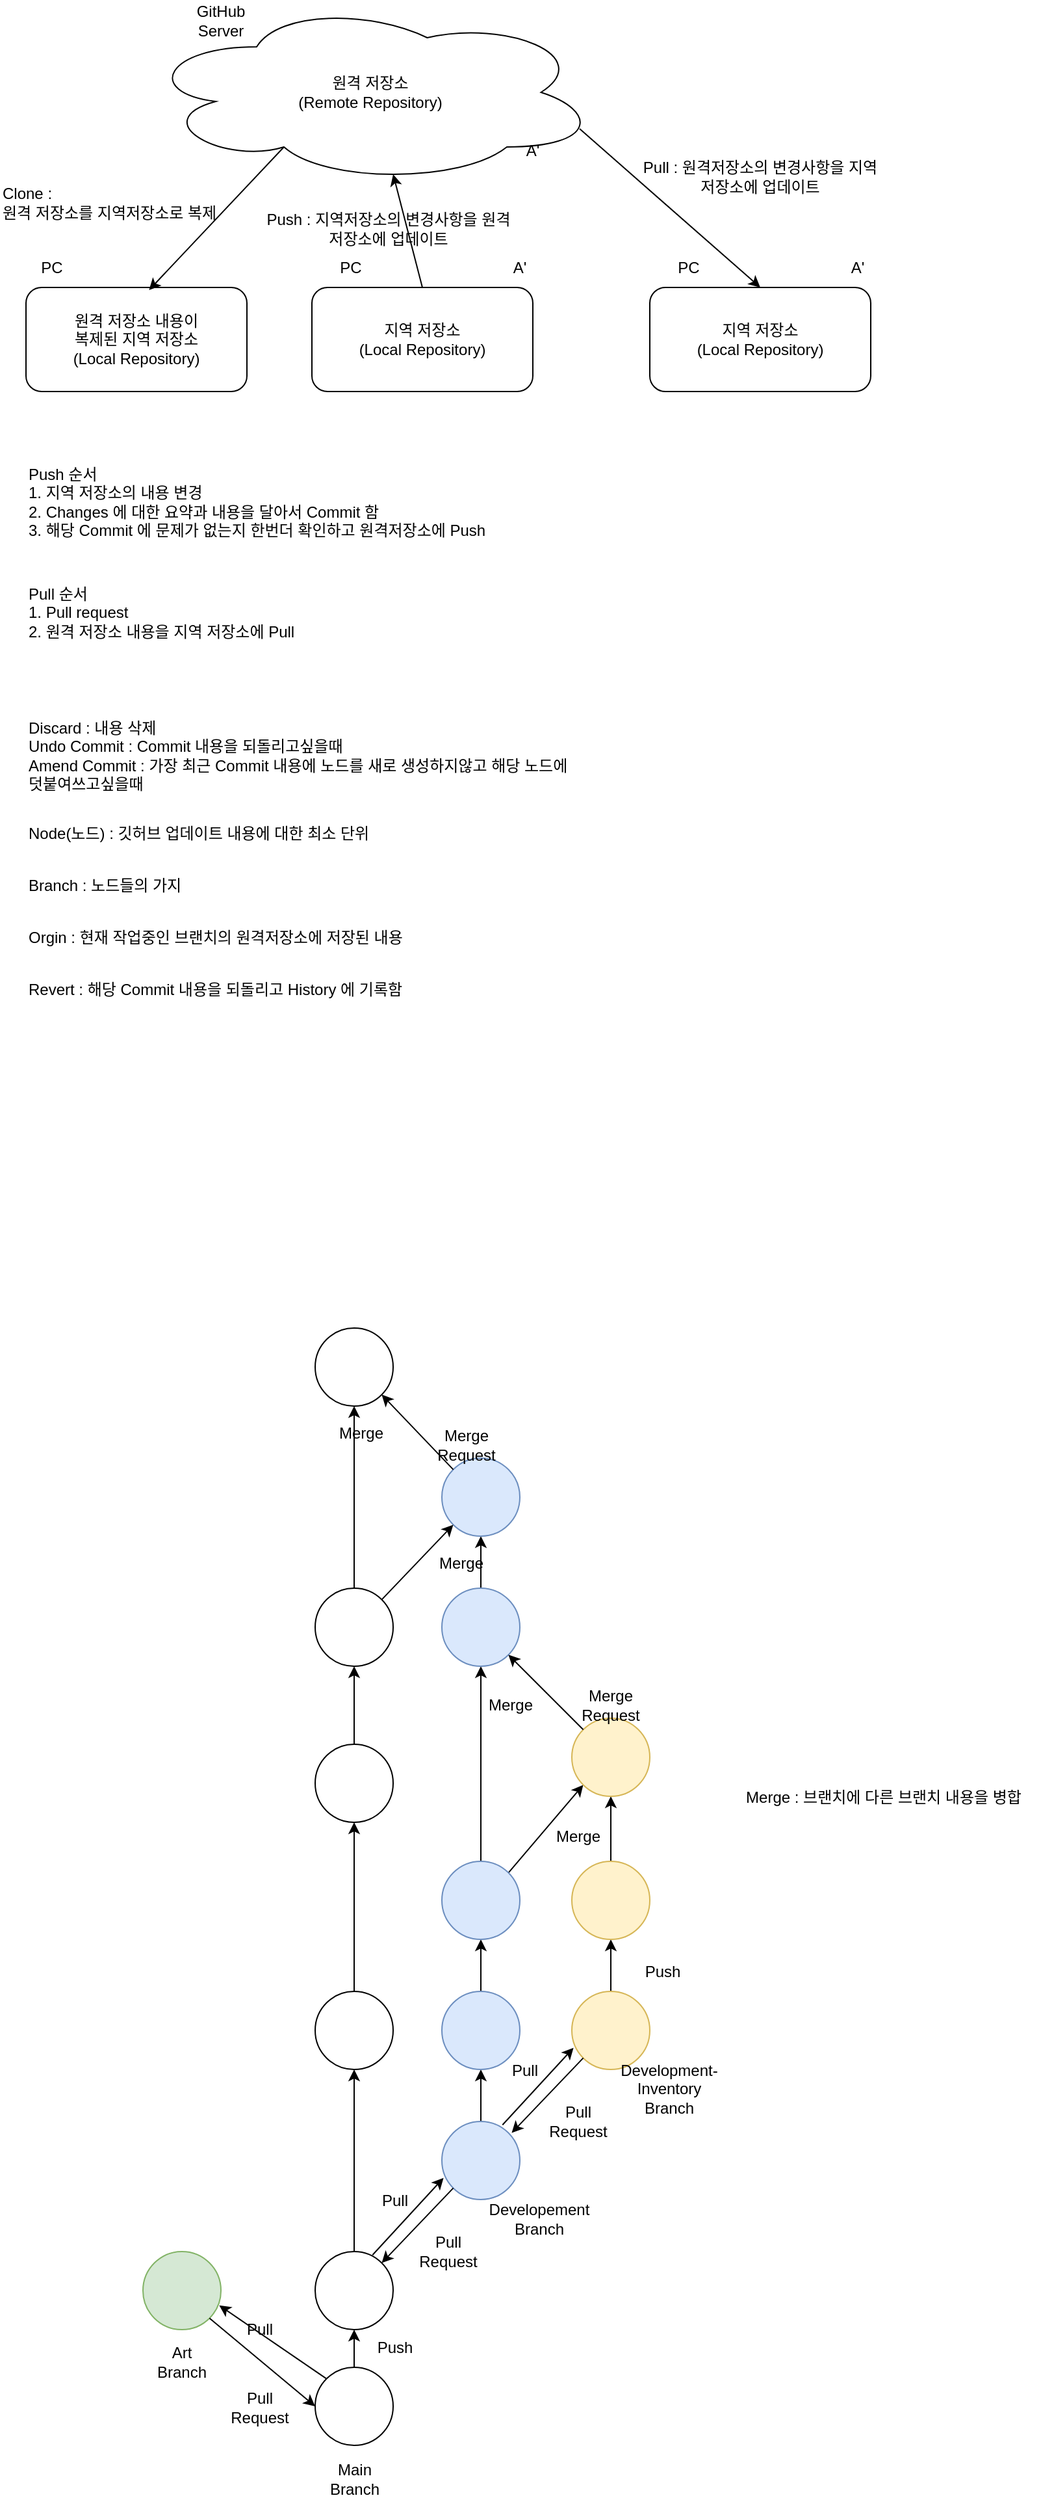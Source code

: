 <mxfile version="19.0.3" type="device"><diagram id="gCovcf43kyzag9-CmPmj" name="Page-1"><mxGraphModel dx="978" dy="585" grid="1" gridSize="10" guides="1" tooltips="1" connect="1" arrows="1" fold="1" page="1" pageScale="1" pageWidth="827" pageHeight="1169" math="0" shadow="0"><root><mxCell id="0"/><mxCell id="1" parent="0"/><mxCell id="LAVvBH5nQUAc0d9_S4pp-1" value="원격 저장소&lt;br&gt;(Remote Repository)" style="ellipse;shape=cloud;whiteSpace=wrap;html=1;" vertex="1" parent="1"><mxGeometry x="130" y="20" width="350" height="140" as="geometry"/></mxCell><mxCell id="LAVvBH5nQUAc0d9_S4pp-3" value="GitHub Server" style="text;html=1;strokeColor=none;fillColor=none;align=center;verticalAlign=middle;whiteSpace=wrap;rounded=0;" vertex="1" parent="1"><mxGeometry x="160" y="20" width="60" height="30" as="geometry"/></mxCell><mxCell id="LAVvBH5nQUAc0d9_S4pp-4" value="지역 저장소&lt;br&gt;(Local Repository)" style="rounded=1;whiteSpace=wrap;html=1;" vertex="1" parent="1"><mxGeometry x="260" y="240" width="170" height="80" as="geometry"/></mxCell><mxCell id="LAVvBH5nQUAc0d9_S4pp-5" value="PC" style="text;html=1;strokeColor=none;fillColor=none;align=center;verticalAlign=middle;whiteSpace=wrap;rounded=0;" vertex="1" parent="1"><mxGeometry x="30" y="210" width="60" height="30" as="geometry"/></mxCell><mxCell id="LAVvBH5nQUAc0d9_S4pp-6" value="Clone :&lt;br&gt;원격 저장소를 지역저장소로 복제" style="text;html=1;strokeColor=none;fillColor=none;align=left;verticalAlign=middle;whiteSpace=wrap;rounded=0;" vertex="1" parent="1"><mxGeometry x="20" y="160" width="190" height="30" as="geometry"/></mxCell><mxCell id="LAVvBH5nQUAc0d9_S4pp-7" value="원격 저장소 내용이 &lt;br&gt;복제된 지역 저장소&lt;br&gt;(Local Repository)" style="rounded=1;whiteSpace=wrap;html=1;" vertex="1" parent="1"><mxGeometry x="40" y="240" width="170" height="80" as="geometry"/></mxCell><mxCell id="LAVvBH5nQUAc0d9_S4pp-8" value="" style="endArrow=classic;html=1;rounded=0;entryX=0.557;entryY=0.025;entryDx=0;entryDy=0;entryPerimeter=0;exitX=0.31;exitY=0.8;exitDx=0;exitDy=0;exitPerimeter=0;" edge="1" parent="1" source="LAVvBH5nQUAc0d9_S4pp-1" target="LAVvBH5nQUAc0d9_S4pp-7"><mxGeometry width="50" height="50" relative="1" as="geometry"><mxPoint x="360" y="220" as="sourcePoint"/><mxPoint x="410" y="170" as="targetPoint"/></mxGeometry></mxCell><mxCell id="LAVvBH5nQUAc0d9_S4pp-9" value="PC" style="text;html=1;strokeColor=none;fillColor=none;align=center;verticalAlign=middle;whiteSpace=wrap;rounded=0;" vertex="1" parent="1"><mxGeometry x="260" y="210" width="60" height="30" as="geometry"/></mxCell><mxCell id="LAVvBH5nQUAc0d9_S4pp-12" value="" style="endArrow=classic;html=1;rounded=0;exitX=0.5;exitY=0;exitDx=0;exitDy=0;entryX=0.55;entryY=0.95;entryDx=0;entryDy=0;entryPerimeter=0;" edge="1" parent="1" source="LAVvBH5nQUAc0d9_S4pp-4" target="LAVvBH5nQUAc0d9_S4pp-1"><mxGeometry width="50" height="50" relative="1" as="geometry"><mxPoint x="360" y="210" as="sourcePoint"/><mxPoint x="410" y="160" as="targetPoint"/></mxGeometry></mxCell><mxCell id="LAVvBH5nQUAc0d9_S4pp-13" value="Push : 지역저장소의 변경사항을 원격저장소에 업데이트" style="text;html=1;strokeColor=none;fillColor=none;align=center;verticalAlign=middle;whiteSpace=wrap;rounded=0;" vertex="1" parent="1"><mxGeometry x="224" y="180" width="190" height="30" as="geometry"/></mxCell><mxCell id="LAVvBH5nQUAc0d9_S4pp-14" value="지역 저장소&lt;br&gt;(Local Repository)" style="rounded=1;whiteSpace=wrap;html=1;" vertex="1" parent="1"><mxGeometry x="520" y="240" width="170" height="80" as="geometry"/></mxCell><mxCell id="LAVvBH5nQUAc0d9_S4pp-15" value="PC" style="text;html=1;strokeColor=none;fillColor=none;align=center;verticalAlign=middle;whiteSpace=wrap;rounded=0;" vertex="1" parent="1"><mxGeometry x="520" y="210" width="60" height="30" as="geometry"/></mxCell><mxCell id="LAVvBH5nQUAc0d9_S4pp-16" value="A'" style="text;html=1;strokeColor=none;fillColor=none;align=center;verticalAlign=middle;whiteSpace=wrap;rounded=0;" vertex="1" parent="1"><mxGeometry x="390" y="210" width="60" height="30" as="geometry"/></mxCell><mxCell id="LAVvBH5nQUAc0d9_S4pp-17" value="A'" style="text;html=1;strokeColor=none;fillColor=none;align=center;verticalAlign=middle;whiteSpace=wrap;rounded=0;" vertex="1" parent="1"><mxGeometry x="400" y="120" width="60" height="30" as="geometry"/></mxCell><mxCell id="LAVvBH5nQUAc0d9_S4pp-18" value="A'" style="text;html=1;strokeColor=none;fillColor=none;align=center;verticalAlign=middle;whiteSpace=wrap;rounded=0;" vertex="1" parent="1"><mxGeometry x="650" y="210" width="60" height="30" as="geometry"/></mxCell><mxCell id="LAVvBH5nQUAc0d9_S4pp-19" value="" style="endArrow=classic;html=1;rounded=0;entryX=0.5;entryY=0;entryDx=0;entryDy=0;exitX=0.96;exitY=0.7;exitDx=0;exitDy=0;exitPerimeter=0;" edge="1" parent="1" source="LAVvBH5nQUAc0d9_S4pp-1" target="LAVvBH5nQUAc0d9_S4pp-14"><mxGeometry width="50" height="50" relative="1" as="geometry"><mxPoint x="360" y="200" as="sourcePoint"/><mxPoint x="410" y="150" as="targetPoint"/></mxGeometry></mxCell><mxCell id="LAVvBH5nQUAc0d9_S4pp-20" value="Pull : 원격저장소의 변경사항을 지역저장소에 업데이트" style="text;html=1;strokeColor=none;fillColor=none;align=center;verticalAlign=middle;whiteSpace=wrap;rounded=0;" vertex="1" parent="1"><mxGeometry x="510" y="140" width="190" height="30" as="geometry"/></mxCell><mxCell id="LAVvBH5nQUAc0d9_S4pp-21" value="&lt;div style=&quot;&quot;&gt;&lt;span style=&quot;background-color: initial;&quot;&gt;Push 순서&lt;/span&gt;&lt;/div&gt;&lt;div style=&quot;&quot;&gt;1. 지역 저장소의 내용 변경&lt;/div&gt;&lt;div style=&quot;&quot;&gt;2. Changes 에 대한 요약과 내용을 달아서 Commit 함&lt;/div&gt;&lt;div style=&quot;&quot;&gt;3. 해당 Commit 에 문제가 없는지 한번더 확인하고 원격저장소에 Push&lt;/div&gt;" style="text;html=1;strokeColor=none;fillColor=none;align=left;verticalAlign=middle;whiteSpace=wrap;rounded=0;" vertex="1" parent="1"><mxGeometry x="40" y="360" width="420" height="90" as="geometry"/></mxCell><mxCell id="LAVvBH5nQUAc0d9_S4pp-22" value="&lt;div style=&quot;&quot;&gt;Pull 순서&lt;/div&gt;&lt;div style=&quot;&quot;&gt;1. Pull request&amp;nbsp;&lt;/div&gt;&lt;div style=&quot;&quot;&gt;2. 원격 저장소 내용을 지역 저장소에 Pull&lt;/div&gt;" style="text;html=1;strokeColor=none;fillColor=none;align=left;verticalAlign=middle;whiteSpace=wrap;rounded=0;" vertex="1" parent="1"><mxGeometry x="40" y="460" width="420" height="60" as="geometry"/></mxCell><mxCell id="LAVvBH5nQUAc0d9_S4pp-23" value="Discard : 내용 삭제&lt;br&gt;Undo Commit : Commit 내용을 되돌리고싶을때&amp;nbsp;&lt;br&gt;Amend Commit : 가장 최근 Commit 내용에 노드를 새로 생성하지않고 해당 노드에 덧붙여쓰고싶을때" style="text;html=1;strokeColor=none;fillColor=none;align=left;verticalAlign=middle;whiteSpace=wrap;rounded=0;" vertex="1" parent="1"><mxGeometry x="40" y="560" width="420" height="80" as="geometry"/></mxCell><mxCell id="LAVvBH5nQUAc0d9_S4pp-25" value="Branch : 노드들의 가지" style="text;html=1;strokeColor=none;fillColor=none;align=left;verticalAlign=middle;whiteSpace=wrap;rounded=0;" vertex="1" parent="1"><mxGeometry x="40" y="680" width="400" height="40" as="geometry"/></mxCell><mxCell id="LAVvBH5nQUAc0d9_S4pp-27" value="Node(노드) : 깃허브 업데이트 내용에 대한 최소 단위" style="text;html=1;strokeColor=none;fillColor=none;align=left;verticalAlign=middle;whiteSpace=wrap;rounded=0;" vertex="1" parent="1"><mxGeometry x="40" y="640" width="400" height="40" as="geometry"/></mxCell><mxCell id="LAVvBH5nQUAc0d9_S4pp-28" value="Orgin : 현재 작업중인 브랜치의 원격저장소에 저장된 내용" style="text;html=1;strokeColor=none;fillColor=none;align=left;verticalAlign=middle;whiteSpace=wrap;rounded=0;" vertex="1" parent="1"><mxGeometry x="40" y="720" width="400" height="40" as="geometry"/></mxCell><mxCell id="LAVvBH5nQUAc0d9_S4pp-29" value="Revert : 해당 Commit 내용을 되돌리고 History 에 기록함" style="text;html=1;strokeColor=none;fillColor=none;align=left;verticalAlign=middle;whiteSpace=wrap;rounded=0;" vertex="1" parent="1"><mxGeometry x="40" y="760" width="400" height="40" as="geometry"/></mxCell><mxCell id="LAVvBH5nQUAc0d9_S4pp-35" style="edgeStyle=orthogonalEdgeStyle;rounded=0;orthogonalLoop=1;jettySize=auto;html=1;entryX=0.5;entryY=1;entryDx=0;entryDy=0;" edge="1" parent="1" source="LAVvBH5nQUAc0d9_S4pp-32" target="LAVvBH5nQUAc0d9_S4pp-34"><mxGeometry relative="1" as="geometry"/></mxCell><mxCell id="LAVvBH5nQUAc0d9_S4pp-32" value="" style="ellipse;whiteSpace=wrap;html=1;aspect=fixed;" vertex="1" parent="1"><mxGeometry x="262.5" y="1839" width="60" height="60" as="geometry"/></mxCell><mxCell id="LAVvBH5nQUAc0d9_S4pp-33" value="Main&lt;br&gt;Branch" style="text;html=1;strokeColor=none;fillColor=none;align=center;verticalAlign=middle;whiteSpace=wrap;rounded=0;" vertex="1" parent="1"><mxGeometry x="262.5" y="1910" width="60" height="30" as="geometry"/></mxCell><mxCell id="LAVvBH5nQUAc0d9_S4pp-92" style="edgeStyle=orthogonalEdgeStyle;rounded=0;orthogonalLoop=1;jettySize=auto;html=1;entryX=0.5;entryY=1;entryDx=0;entryDy=0;" edge="1" parent="1" source="LAVvBH5nQUAc0d9_S4pp-34" target="LAVvBH5nQUAc0d9_S4pp-90"><mxGeometry relative="1" as="geometry"/></mxCell><mxCell id="LAVvBH5nQUAc0d9_S4pp-34" value="" style="ellipse;whiteSpace=wrap;html=1;aspect=fixed;" vertex="1" parent="1"><mxGeometry x="262.5" y="1750" width="60" height="60" as="geometry"/></mxCell><mxCell id="LAVvBH5nQUAc0d9_S4pp-36" value="Push" style="text;html=1;strokeColor=none;fillColor=none;align=center;verticalAlign=middle;whiteSpace=wrap;rounded=0;" vertex="1" parent="1"><mxGeometry x="293.75" y="1809" width="60" height="30" as="geometry"/></mxCell><mxCell id="LAVvBH5nQUAc0d9_S4pp-77" style="edgeStyle=orthogonalEdgeStyle;rounded=0;orthogonalLoop=1;jettySize=auto;html=1;entryX=0.5;entryY=1;entryDx=0;entryDy=0;" edge="1" parent="1" source="LAVvBH5nQUAc0d9_S4pp-38" target="LAVvBH5nQUAc0d9_S4pp-73"><mxGeometry relative="1" as="geometry"/></mxCell><mxCell id="LAVvBH5nQUAc0d9_S4pp-38" value="" style="ellipse;whiteSpace=wrap;html=1;aspect=fixed;fillColor=#dae8fc;strokeColor=#6c8ebf;" vertex="1" parent="1"><mxGeometry x="360" y="1650" width="60" height="60" as="geometry"/></mxCell><mxCell id="LAVvBH5nQUAc0d9_S4pp-39" value="Developement&lt;br&gt;Branch" style="text;html=1;strokeColor=none;fillColor=none;align=center;verticalAlign=middle;whiteSpace=wrap;rounded=0;" vertex="1" parent="1"><mxGeometry x="390" y="1710" width="90" height="30" as="geometry"/></mxCell><mxCell id="LAVvBH5nQUAc0d9_S4pp-40" value="" style="ellipse;whiteSpace=wrap;html=1;aspect=fixed;fillColor=#d5e8d4;strokeColor=#82b366;" vertex="1" parent="1"><mxGeometry x="130" y="1750" width="60" height="60" as="geometry"/></mxCell><mxCell id="LAVvBH5nQUAc0d9_S4pp-41" value="Art&lt;br&gt;Branch" style="text;html=1;strokeColor=none;fillColor=none;align=center;verticalAlign=middle;whiteSpace=wrap;rounded=0;" vertex="1" parent="1"><mxGeometry x="100" y="1820" width="120" height="30" as="geometry"/></mxCell><mxCell id="LAVvBH5nQUAc0d9_S4pp-44" value="" style="endArrow=classic;html=1;rounded=0;entryX=1;entryY=0;entryDx=0;entryDy=0;exitX=0;exitY=1;exitDx=0;exitDy=0;" edge="1" parent="1" source="LAVvBH5nQUAc0d9_S4pp-38" target="LAVvBH5nQUAc0d9_S4pp-34"><mxGeometry width="50" height="50" relative="1" as="geometry"><mxPoint x="390" y="1750" as="sourcePoint"/><mxPoint x="440" y="1700" as="targetPoint"/></mxGeometry></mxCell><mxCell id="LAVvBH5nQUAc0d9_S4pp-46" value="Pull&lt;br&gt;Request" style="text;html=1;strokeColor=none;fillColor=none;align=center;verticalAlign=middle;whiteSpace=wrap;rounded=0;" vertex="1" parent="1"><mxGeometry x="330" y="1739" width="70" height="21" as="geometry"/></mxCell><mxCell id="LAVvBH5nQUAc0d9_S4pp-47" value="" style="endArrow=classic;html=1;rounded=0;exitX=0.736;exitY=0.044;exitDx=0;exitDy=0;exitPerimeter=0;entryX=0.022;entryY=0.722;entryDx=0;entryDy=0;entryPerimeter=0;" edge="1" parent="1" source="LAVvBH5nQUAc0d9_S4pp-34" target="LAVvBH5nQUAc0d9_S4pp-38"><mxGeometry width="50" height="50" relative="1" as="geometry"><mxPoint x="390" y="1750" as="sourcePoint"/><mxPoint x="440" y="1700" as="targetPoint"/></mxGeometry></mxCell><mxCell id="LAVvBH5nQUAc0d9_S4pp-48" value="Pull" style="text;html=1;strokeColor=none;fillColor=none;align=center;verticalAlign=middle;whiteSpace=wrap;rounded=0;" vertex="1" parent="1"><mxGeometry x="300" y="1700" width="47.5" height="21" as="geometry"/></mxCell><mxCell id="LAVvBH5nQUAc0d9_S4pp-49" value="" style="endArrow=classic;html=1;rounded=0;entryX=0;entryY=0.5;entryDx=0;entryDy=0;exitX=1;exitY=1;exitDx=0;exitDy=0;" edge="1" parent="1" source="LAVvBH5nQUAc0d9_S4pp-40" target="LAVvBH5nQUAc0d9_S4pp-32"><mxGeometry width="50" height="50" relative="1" as="geometry"><mxPoint x="188.787" y="1881.213" as="sourcePoint"/><mxPoint x="133.713" y="1938.787" as="targetPoint"/></mxGeometry></mxCell><mxCell id="LAVvBH5nQUAc0d9_S4pp-50" value="Pull&lt;br&gt;Request" style="text;html=1;strokeColor=none;fillColor=none;align=center;verticalAlign=middle;whiteSpace=wrap;rounded=0;" vertex="1" parent="1"><mxGeometry x="185" y="1859" width="70" height="21" as="geometry"/></mxCell><mxCell id="LAVvBH5nQUAc0d9_S4pp-51" value="" style="endArrow=classic;html=1;rounded=0;exitX=0;exitY=0;exitDx=0;exitDy=0;entryX=0.978;entryY=0.689;entryDx=0;entryDy=0;entryPerimeter=0;" edge="1" parent="1" source="LAVvBH5nQUAc0d9_S4pp-32" target="LAVvBH5nQUAc0d9_S4pp-40"><mxGeometry width="50" height="50" relative="1" as="geometry"><mxPoint x="126.66" y="1932.64" as="sourcePoint"/><mxPoint x="181.32" y="1873.32" as="targetPoint"/></mxGeometry></mxCell><mxCell id="LAVvBH5nQUAc0d9_S4pp-52" value="Pull" style="text;html=1;strokeColor=none;fillColor=none;align=center;verticalAlign=middle;whiteSpace=wrap;rounded=0;" vertex="1" parent="1"><mxGeometry x="196.25" y="1799" width="47.5" height="21" as="geometry"/></mxCell><mxCell id="LAVvBH5nQUAc0d9_S4pp-62" value="" style="edgeStyle=orthogonalEdgeStyle;rounded=0;orthogonalLoop=1;jettySize=auto;html=1;" edge="1" parent="1" source="LAVvBH5nQUAc0d9_S4pp-54" target="LAVvBH5nQUAc0d9_S4pp-61"><mxGeometry relative="1" as="geometry"/></mxCell><mxCell id="LAVvBH5nQUAc0d9_S4pp-54" value="" style="ellipse;whiteSpace=wrap;html=1;aspect=fixed;fillColor=#fff2cc;strokeColor=#d6b656;" vertex="1" parent="1"><mxGeometry x="460" y="1550" width="60" height="60" as="geometry"/></mxCell><mxCell id="LAVvBH5nQUAc0d9_S4pp-55" value="Development-&lt;br&gt;Inventory&lt;br&gt;Branch" style="text;html=1;strokeColor=none;fillColor=none;align=center;verticalAlign=middle;whiteSpace=wrap;rounded=0;" vertex="1" parent="1"><mxGeometry x="490" y="1610" width="90" height="30" as="geometry"/></mxCell><mxCell id="LAVvBH5nQUAc0d9_S4pp-56" value="" style="endArrow=classic;html=1;rounded=0;entryX=1;entryY=0;entryDx=0;entryDy=0;exitX=0;exitY=1;exitDx=0;exitDy=0;" edge="1" source="LAVvBH5nQUAc0d9_S4pp-54" parent="1"><mxGeometry width="50" height="50" relative="1" as="geometry"><mxPoint x="490" y="1650" as="sourcePoint"/><mxPoint x="413.713" y="1658.787" as="targetPoint"/></mxGeometry></mxCell><mxCell id="LAVvBH5nQUAc0d9_S4pp-57" value="Pull&lt;br&gt;Request" style="text;html=1;strokeColor=none;fillColor=none;align=center;verticalAlign=middle;whiteSpace=wrap;rounded=0;" vertex="1" parent="1"><mxGeometry x="430" y="1639" width="70" height="21" as="geometry"/></mxCell><mxCell id="LAVvBH5nQUAc0d9_S4pp-58" value="" style="endArrow=classic;html=1;rounded=0;exitX=0.736;exitY=0.044;exitDx=0;exitDy=0;exitPerimeter=0;entryX=0.022;entryY=0.722;entryDx=0;entryDy=0;entryPerimeter=0;" edge="1" target="LAVvBH5nQUAc0d9_S4pp-54" parent="1"><mxGeometry width="50" height="50" relative="1" as="geometry"><mxPoint x="406.66" y="1652.64" as="sourcePoint"/><mxPoint x="540" y="1600" as="targetPoint"/></mxGeometry></mxCell><mxCell id="LAVvBH5nQUAc0d9_S4pp-59" value="Pull" style="text;html=1;strokeColor=none;fillColor=none;align=center;verticalAlign=middle;whiteSpace=wrap;rounded=0;" vertex="1" parent="1"><mxGeometry x="400" y="1600" width="47.5" height="21" as="geometry"/></mxCell><mxCell id="LAVvBH5nQUAc0d9_S4pp-80" style="edgeStyle=orthogonalEdgeStyle;rounded=0;orthogonalLoop=1;jettySize=auto;html=1;entryX=0.5;entryY=1;entryDx=0;entryDy=0;" edge="1" parent="1" source="LAVvBH5nQUAc0d9_S4pp-61" target="LAVvBH5nQUAc0d9_S4pp-79"><mxGeometry relative="1" as="geometry"/></mxCell><mxCell id="LAVvBH5nQUAc0d9_S4pp-61" value="" style="ellipse;whiteSpace=wrap;html=1;aspect=fixed;fillColor=#fff2cc;strokeColor=#d6b656;" vertex="1" parent="1"><mxGeometry x="460" y="1450" width="60" height="60" as="geometry"/></mxCell><mxCell id="LAVvBH5nQUAc0d9_S4pp-63" value="Push" style="text;html=1;strokeColor=none;fillColor=none;align=center;verticalAlign=middle;whiteSpace=wrap;rounded=0;" vertex="1" parent="1"><mxGeometry x="500" y="1520" width="60" height="30" as="geometry"/></mxCell><mxCell id="LAVvBH5nQUAc0d9_S4pp-67" value="Merge" style="text;html=1;strokeColor=none;fillColor=none;align=center;verticalAlign=middle;whiteSpace=wrap;rounded=0;" vertex="1" parent="1"><mxGeometry x="430" y="1420" width="70" height="21" as="geometry"/></mxCell><mxCell id="LAVvBH5nQUAc0d9_S4pp-68" value="" style="endArrow=classic;html=1;rounded=0;entryX=0;entryY=1;entryDx=0;entryDy=0;exitX=1;exitY=0;exitDx=0;exitDy=0;" edge="1" parent="1" source="LAVvBH5nQUAc0d9_S4pp-74" target="LAVvBH5nQUAc0d9_S4pp-79"><mxGeometry width="50" height="50" relative="1" as="geometry"><mxPoint x="360" y="1350" as="sourcePoint"/><mxPoint x="423.713" y="1668.787" as="targetPoint"/></mxGeometry></mxCell><mxCell id="LAVvBH5nQUAc0d9_S4pp-78" style="edgeStyle=orthogonalEdgeStyle;rounded=0;orthogonalLoop=1;jettySize=auto;html=1;entryX=0.5;entryY=1;entryDx=0;entryDy=0;" edge="1" parent="1" source="LAVvBH5nQUAc0d9_S4pp-73" target="LAVvBH5nQUAc0d9_S4pp-74"><mxGeometry relative="1" as="geometry"/></mxCell><mxCell id="LAVvBH5nQUAc0d9_S4pp-73" value="" style="ellipse;whiteSpace=wrap;html=1;aspect=fixed;fillColor=#dae8fc;strokeColor=#6c8ebf;" vertex="1" parent="1"><mxGeometry x="360" y="1550" width="60" height="60" as="geometry"/></mxCell><mxCell id="LAVvBH5nQUAc0d9_S4pp-87" style="edgeStyle=orthogonalEdgeStyle;rounded=0;orthogonalLoop=1;jettySize=auto;html=1;" edge="1" parent="1" source="LAVvBH5nQUAc0d9_S4pp-74" target="LAVvBH5nQUAc0d9_S4pp-84"><mxGeometry relative="1" as="geometry"/></mxCell><mxCell id="LAVvBH5nQUAc0d9_S4pp-74" value="" style="ellipse;whiteSpace=wrap;html=1;aspect=fixed;fillColor=#dae8fc;strokeColor=#6c8ebf;" vertex="1" parent="1"><mxGeometry x="360" y="1450" width="60" height="60" as="geometry"/></mxCell><mxCell id="LAVvBH5nQUAc0d9_S4pp-79" value="" style="ellipse;whiteSpace=wrap;html=1;aspect=fixed;fillColor=#fff2cc;strokeColor=#d6b656;" vertex="1" parent="1"><mxGeometry x="460" y="1340" width="60" height="60" as="geometry"/></mxCell><mxCell id="LAVvBH5nQUAc0d9_S4pp-83" value="Merge : 브랜치에 다른 브랜치 내용을 병합" style="text;html=1;strokeColor=none;fillColor=none;align=center;verticalAlign=middle;whiteSpace=wrap;rounded=0;" vertex="1" parent="1"><mxGeometry x="580" y="1390" width="240" height="21" as="geometry"/></mxCell><mxCell id="LAVvBH5nQUAc0d9_S4pp-98" style="edgeStyle=orthogonalEdgeStyle;rounded=0;orthogonalLoop=1;jettySize=auto;html=1;entryX=0.5;entryY=1;entryDx=0;entryDy=0;" edge="1" parent="1" source="LAVvBH5nQUAc0d9_S4pp-84" target="LAVvBH5nQUAc0d9_S4pp-96"><mxGeometry relative="1" as="geometry"/></mxCell><mxCell id="LAVvBH5nQUAc0d9_S4pp-84" value="" style="ellipse;whiteSpace=wrap;html=1;aspect=fixed;fillColor=#dae8fc;strokeColor=#6c8ebf;" vertex="1" parent="1"><mxGeometry x="360" y="1240" width="60" height="60" as="geometry"/></mxCell><mxCell id="LAVvBH5nQUAc0d9_S4pp-85" value="" style="endArrow=classic;html=1;rounded=0;entryX=1;entryY=1;entryDx=0;entryDy=0;" edge="1" parent="1" source="LAVvBH5nQUAc0d9_S4pp-79" target="LAVvBH5nQUAc0d9_S4pp-84"><mxGeometry width="50" height="50" relative="1" as="geometry"><mxPoint x="421.213" y="1468.787" as="sourcePoint"/><mxPoint x="478.787" y="1401.213" as="targetPoint"/></mxGeometry></mxCell><mxCell id="LAVvBH5nQUAc0d9_S4pp-86" value="Merge&lt;br&gt;Request" style="text;html=1;strokeColor=none;fillColor=none;align=center;verticalAlign=middle;whiteSpace=wrap;rounded=0;" vertex="1" parent="1"><mxGeometry x="455" y="1319" width="70" height="21" as="geometry"/></mxCell><mxCell id="LAVvBH5nQUAc0d9_S4pp-89" value="Merge" style="text;html=1;strokeColor=none;fillColor=none;align=center;verticalAlign=middle;whiteSpace=wrap;rounded=0;" vertex="1" parent="1"><mxGeometry x="377.5" y="1319" width="70" height="21" as="geometry"/></mxCell><mxCell id="LAVvBH5nQUAc0d9_S4pp-93" style="edgeStyle=orthogonalEdgeStyle;rounded=0;orthogonalLoop=1;jettySize=auto;html=1;entryX=0.5;entryY=1;entryDx=0;entryDy=0;" edge="1" parent="1" source="LAVvBH5nQUAc0d9_S4pp-90" target="LAVvBH5nQUAc0d9_S4pp-91"><mxGeometry relative="1" as="geometry"/></mxCell><mxCell id="LAVvBH5nQUAc0d9_S4pp-90" value="" style="ellipse;whiteSpace=wrap;html=1;aspect=fixed;" vertex="1" parent="1"><mxGeometry x="262.5" y="1550" width="60" height="60" as="geometry"/></mxCell><mxCell id="LAVvBH5nQUAc0d9_S4pp-95" style="edgeStyle=orthogonalEdgeStyle;rounded=0;orthogonalLoop=1;jettySize=auto;html=1;entryX=0.5;entryY=1;entryDx=0;entryDy=0;" edge="1" parent="1" source="LAVvBH5nQUAc0d9_S4pp-91" target="LAVvBH5nQUAc0d9_S4pp-94"><mxGeometry relative="1" as="geometry"/></mxCell><mxCell id="LAVvBH5nQUAc0d9_S4pp-91" value="" style="ellipse;whiteSpace=wrap;html=1;aspect=fixed;" vertex="1" parent="1"><mxGeometry x="262.5" y="1360" width="60" height="60" as="geometry"/></mxCell><mxCell id="LAVvBH5nQUAc0d9_S4pp-103" style="edgeStyle=orthogonalEdgeStyle;rounded=0;orthogonalLoop=1;jettySize=auto;html=1;entryX=0.5;entryY=1;entryDx=0;entryDy=0;" edge="1" parent="1" source="LAVvBH5nQUAc0d9_S4pp-94" target="LAVvBH5nQUAc0d9_S4pp-100"><mxGeometry relative="1" as="geometry"/></mxCell><mxCell id="LAVvBH5nQUAc0d9_S4pp-94" value="" style="ellipse;whiteSpace=wrap;html=1;aspect=fixed;" vertex="1" parent="1"><mxGeometry x="262.5" y="1240" width="60" height="60" as="geometry"/></mxCell><mxCell id="LAVvBH5nQUAc0d9_S4pp-96" value="" style="ellipse;whiteSpace=wrap;html=1;aspect=fixed;fillColor=#dae8fc;strokeColor=#6c8ebf;" vertex="1" parent="1"><mxGeometry x="360" y="1140" width="60" height="60" as="geometry"/></mxCell><mxCell id="LAVvBH5nQUAc0d9_S4pp-97" value="" style="endArrow=classic;html=1;rounded=0;entryX=0;entryY=1;entryDx=0;entryDy=0;exitX=1;exitY=0;exitDx=0;exitDy=0;" edge="1" parent="1" source="LAVvBH5nQUAc0d9_S4pp-94" target="LAVvBH5nQUAc0d9_S4pp-96"><mxGeometry width="50" height="50" relative="1" as="geometry"><mxPoint x="421.213" y="1468.787" as="sourcePoint"/><mxPoint x="478.787" y="1401.213" as="targetPoint"/></mxGeometry></mxCell><mxCell id="LAVvBH5nQUAc0d9_S4pp-99" value="Merge" style="text;html=1;strokeColor=none;fillColor=none;align=center;verticalAlign=middle;whiteSpace=wrap;rounded=0;" vertex="1" parent="1"><mxGeometry x="340" y="1210" width="70" height="21" as="geometry"/></mxCell><mxCell id="LAVvBH5nQUAc0d9_S4pp-100" value="" style="ellipse;whiteSpace=wrap;html=1;aspect=fixed;" vertex="1" parent="1"><mxGeometry x="262.5" y="1040" width="60" height="60" as="geometry"/></mxCell><mxCell id="LAVvBH5nQUAc0d9_S4pp-101" value="" style="endArrow=classic;html=1;rounded=0;entryX=1;entryY=1;entryDx=0;entryDy=0;exitX=0;exitY=0;exitDx=0;exitDy=0;" edge="1" parent="1" source="LAVvBH5nQUAc0d9_S4pp-96" target="LAVvBH5nQUAc0d9_S4pp-100"><mxGeometry width="50" height="50" relative="1" as="geometry"><mxPoint x="478.787" y="1358.787" as="sourcePoint"/><mxPoint x="421.213" y="1301.213" as="targetPoint"/></mxGeometry></mxCell><mxCell id="LAVvBH5nQUAc0d9_S4pp-102" value="Merge&lt;br&gt;Request" style="text;html=1;strokeColor=none;fillColor=none;align=center;verticalAlign=middle;whiteSpace=wrap;rounded=0;" vertex="1" parent="1"><mxGeometry x="344" y="1119" width="70" height="21" as="geometry"/></mxCell><mxCell id="LAVvBH5nQUAc0d9_S4pp-104" value="Merge" style="text;html=1;strokeColor=none;fillColor=none;align=center;verticalAlign=middle;whiteSpace=wrap;rounded=0;" vertex="1" parent="1"><mxGeometry x="262.5" y="1110" width="70" height="21" as="geometry"/></mxCell></root></mxGraphModel></diagram></mxfile>